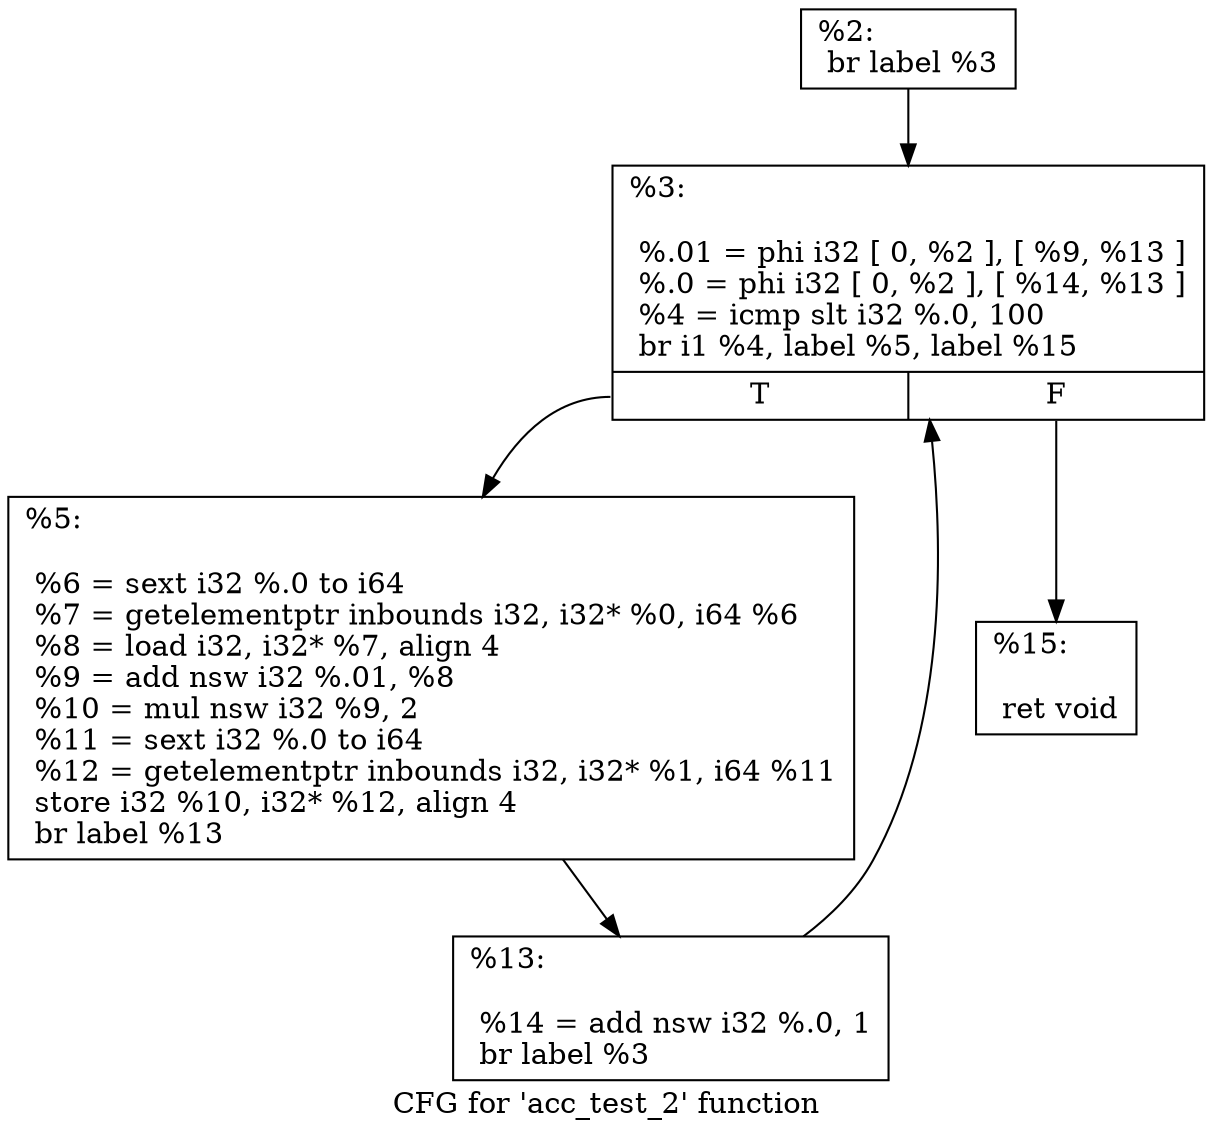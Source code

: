 digraph "CFG for 'acc_test_2' function" {
	label="CFG for 'acc_test_2' function";

	Node0x3bc16a0 [shape=record,label="{%2:\l  br label %3\l}"];
	Node0x3bc16a0 -> Node0x3bc16f0;
	Node0x3bc16f0 [shape=record,label="{%3:\l\l  %.01 = phi i32 [ 0, %2 ], [ %9, %13 ]\l  %.0 = phi i32 [ 0, %2 ], [ %14, %13 ]\l  %4 = icmp slt i32 %.0, 100\l  br i1 %4, label %5, label %15\l|{<s0>T|<s1>F}}"];
	Node0x3bc16f0:s0 -> Node0x3bc1b00;
	Node0x3bc16f0:s1 -> Node0x3bc1b90;
	Node0x3bc1b00 [shape=record,label="{%5:\l\l  %6 = sext i32 %.0 to i64\l  %7 = getelementptr inbounds i32, i32* %0, i64 %6\l  %8 = load i32, i32* %7, align 4\l  %9 = add nsw i32 %.01, %8\l  %10 = mul nsw i32 %9, 2\l  %11 = sext i32 %.0 to i64\l  %12 = getelementptr inbounds i32, i32* %1, i64 %11\l  store i32 %10, i32* %12, align 4\l  br label %13\l}"];
	Node0x3bc1b00 -> Node0x3bc17a0;
	Node0x3bc17a0 [shape=record,label="{%13:\l\l  %14 = add nsw i32 %.0, 1\l  br label %3\l}"];
	Node0x3bc17a0 -> Node0x3bc16f0;
	Node0x3bc1b90 [shape=record,label="{%15:\l\l  ret void\l}"];
}
